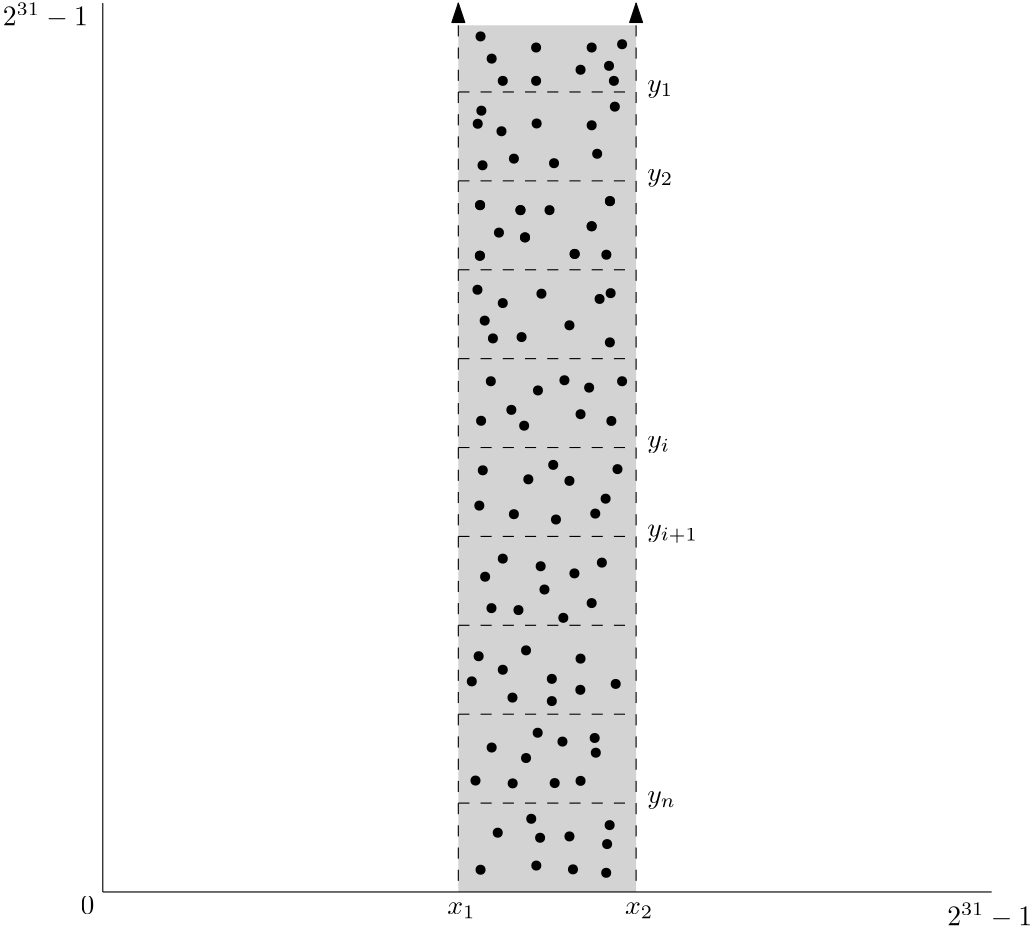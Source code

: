<?xml version="1.0"?>
<!DOCTYPE ipe SYSTEM "ipe.dtd">
<ipe version="70107" creator="Ipe 7.2.2">
<info created="D:20160503132223" modified="D:20160610110417"/>
<ipestyle name="basic">
<symbol name="arrow/arc(spx)">
<path stroke="sym-stroke" fill="sym-stroke" pen="sym-pen">
0 0 m
-1 0.333 l
-1 -0.333 l
h
</path>
</symbol>
<symbol name="arrow/farc(spx)">
<path stroke="sym-stroke" fill="white" pen="sym-pen">
0 0 m
-1 0.333 l
-1 -0.333 l
h
</path>
</symbol>
<symbol name="mark/circle(sx)" transformations="translations">
<path fill="sym-stroke">
0.6 0 0 0.6 0 0 e
0.4 0 0 0.4 0 0 e
</path>
</symbol>
<symbol name="mark/disk(sx)" transformations="translations">
<path fill="sym-stroke">
0.6 0 0 0.6 0 0 e
</path>
</symbol>
<symbol name="mark/fdisk(sfx)" transformations="translations">
<group>
<path fill="sym-fill">
0.5 0 0 0.5 0 0 e
</path>
<path fill="sym-stroke" fillrule="eofill">
0.6 0 0 0.6 0 0 e
0.4 0 0 0.4 0 0 e
</path>
</group>
</symbol>
<symbol name="mark/box(sx)" transformations="translations">
<path fill="sym-stroke" fillrule="eofill">
-0.6 -0.6 m
0.6 -0.6 l
0.6 0.6 l
-0.6 0.6 l
h
-0.4 -0.4 m
0.4 -0.4 l
0.4 0.4 l
-0.4 0.4 l
h
</path>
</symbol>
<symbol name="mark/square(sx)" transformations="translations">
<path fill="sym-stroke">
-0.6 -0.6 m
0.6 -0.6 l
0.6 0.6 l
-0.6 0.6 l
h
</path>
</symbol>
<symbol name="mark/fsquare(sfx)" transformations="translations">
<group>
<path fill="sym-fill">
-0.5 -0.5 m
0.5 -0.5 l
0.5 0.5 l
-0.5 0.5 l
h
</path>
<path fill="sym-stroke" fillrule="eofill">
-0.6 -0.6 m
0.6 -0.6 l
0.6 0.6 l
-0.6 0.6 l
h
-0.4 -0.4 m
0.4 -0.4 l
0.4 0.4 l
-0.4 0.4 l
h
</path>
</group>
</symbol>
<symbol name="mark/cross(sx)" transformations="translations">
<group>
<path fill="sym-stroke">
-0.43 -0.57 m
0.57 0.43 l
0.43 0.57 l
-0.57 -0.43 l
h
</path>
<path fill="sym-stroke">
-0.43 0.57 m
0.57 -0.43 l
0.43 -0.57 l
-0.57 0.43 l
h
</path>
</group>
</symbol>
<symbol name="arrow/fnormal(spx)">
<path stroke="sym-stroke" fill="white" pen="sym-pen">
0 0 m
-1 0.333 l
-1 -0.333 l
h
</path>
</symbol>
<symbol name="arrow/pointed(spx)">
<path stroke="sym-stroke" fill="sym-stroke" pen="sym-pen">
0 0 m
-1 0.333 l
-0.8 0 l
-1 -0.333 l
h
</path>
</symbol>
<symbol name="arrow/fpointed(spx)">
<path stroke="sym-stroke" fill="white" pen="sym-pen">
0 0 m
-1 0.333 l
-0.8 0 l
-1 -0.333 l
h
</path>
</symbol>
<symbol name="arrow/linear(spx)">
<path stroke="sym-stroke" pen="sym-pen">
-1 0.333 m
0 0 l
-1 -0.333 l
</path>
</symbol>
<symbol name="arrow/fdouble(spx)">
<path stroke="sym-stroke" fill="white" pen="sym-pen">
0 0 m
-1 0.333 l
-1 -0.333 l
h
-1 0 m
-2 0.333 l
-2 -0.333 l
h
</path>
</symbol>
<symbol name="arrow/double(spx)">
<path stroke="sym-stroke" fill="sym-stroke" pen="sym-pen">
0 0 m
-1 0.333 l
-1 -0.333 l
h
-1 0 m
-2 0.333 l
-2 -0.333 l
h
</path>
</symbol>
<pen name="heavier" value="0.8"/>
<pen name="fat" value="1.2"/>
<pen name="ultrafat" value="2"/>
<symbolsize name="large" value="5"/>
<symbolsize name="small" value="2"/>
<symbolsize name="tiny" value="1.1"/>
<arrowsize name="large" value="10"/>
<arrowsize name="small" value="5"/>
<arrowsize name="tiny" value="3"/>
<color name="red" value="1 0 0"/>
<color name="green" value="0 1 0"/>
<color name="blue" value="0 0 1"/>
<color name="yellow" value="1 1 0"/>
<color name="orange" value="1 0.647 0"/>
<color name="gold" value="1 0.843 0"/>
<color name="purple" value="0.627 0.125 0.941"/>
<color name="gray" value="0.745"/>
<color name="brown" value="0.647 0.165 0.165"/>
<color name="navy" value="0 0 0.502"/>
<color name="pink" value="1 0.753 0.796"/>
<color name="seagreen" value="0.18 0.545 0.341"/>
<color name="turquoise" value="0.251 0.878 0.816"/>
<color name="violet" value="0.933 0.51 0.933"/>
<color name="darkblue" value="0 0 0.545"/>
<color name="darkcyan" value="0 0.545 0.545"/>
<color name="darkgray" value="0.663"/>
<color name="darkgreen" value="0 0.392 0"/>
<color name="darkmagenta" value="0.545 0 0.545"/>
<color name="darkorange" value="1 0.549 0"/>
<color name="darkred" value="0.545 0 0"/>
<color name="lightblue" value="0.678 0.847 0.902"/>
<color name="lightcyan" value="0.878 1 1"/>
<color name="lightgray" value="0.827"/>
<color name="lightgreen" value="0.565 0.933 0.565"/>
<color name="lightyellow" value="1 1 0.878"/>
<dashstyle name="dashed" value="[4] 0"/>
<dashstyle name="dotted" value="[1 3] 0"/>
<dashstyle name="dash dotted" value="[4 2 1 2] 0"/>
<dashstyle name="dash dot dotted" value="[4 2 1 2 1 2] 0"/>
<textsize name="large" value="\large"/>
<textsize name="Large" value="\Large"/>
<textsize name="LARGE" value="\LARGE"/>
<textsize name="huge" value="\huge"/>
<textsize name="Huge" value="\Huge"/>
<textsize name="small" value="\small"/>
<textsize name="footnote" value="\footnotesize"/>
<textsize name="tiny" value="\tiny"/>
<textstyle name="center" begin="\begin{center}" end="\end{center}"/>
<textstyle name="itemize" begin="\begin{itemize}" end="\end{itemize}"/>
<textstyle name="item" begin="\begin{itemize}\item{}" end="\end{itemize}"/>
<gridsize name="4 pts" value="4"/>
<gridsize name="8 pts (~3 mm)" value="8"/>
<gridsize name="16 pts (~6 mm)" value="16"/>
<gridsize name="32 pts (~12 mm)" value="32"/>
<gridsize name="10 pts (~3.5 mm)" value="10"/>
<gridsize name="20 pts (~7 mm)" value="20"/>
<gridsize name="14 pts (~5 mm)" value="14"/>
<gridsize name="28 pts (~10 mm)" value="28"/>
<gridsize name="56 pts (~20 mm)" value="56"/>
<anglesize name="90 deg" value="90"/>
<anglesize name="60 deg" value="60"/>
<anglesize name="45 deg" value="45"/>
<anglesize name="30 deg" value="30"/>
<anglesize name="22.5 deg" value="22.5"/>
<tiling name="falling" angle="-60" step="4" width="1"/>
<tiling name="rising" angle="30" step="4" width="1"/>
</ipestyle>
<page>
<layer name="alpha"/>
<view layers="alpha" active="alpha"/>
<path layer="alpha" matrix="1 0 0 1.25 0 -160" stroke="black">
128 768 m
128 512 l
128 512 l
</path>
<use matrix="1 0 0 1 117.293 29.4107" name="mark/disk(sx)" pos="192 680" size="normal" stroke="black"/>
<text transformations="translations" pos="120 472" stroke="black" type="label" width="4.981" height="6.42" depth="0" valign="baseline">$0$</text>
<text matrix="1 0 0 1 -72 -72" transformations="translations" pos="504 540" stroke="black" type="label" width="30.58" height="8.11" depth="0.83" valign="baseline">$2^{31}-1$</text>
<text matrix="1 0 0 1 -412 252" transformations="translations" pos="504 540" stroke="black" type="label" width="30.58" height="8.11" depth="0.83" valign="baseline">$2^{31}-1$</text>
<path fill="lightgray">
256 792 m
256 480 l
320 480 l
320 792 l
h
</path>
<path stroke="black" fill="lightgray" dash="dashed" rarrow="normal/normal">
256 800 m
256 480 l
256 480 l
</path>
<path stroke="black" fill="lightgray" dash="dashed" rarrow="normal/normal">
320 800 m
320 480 l
320 480 l
</path>
<use matrix="1 0 0 1 -59.1716 37.4637" name="mark/disk(sx)" pos="348 688" size="normal" stroke="black"/>
<use matrix="1 0 0 1 54.6199 49.368" name="mark/disk(sx)" pos="216 668" size="normal" stroke="black"/>
<use matrix="1 0 0 1 69.6404 53.2544" name="mark/disk(sx)" pos="216 544" size="normal" stroke="black"/>
<use matrix="1 0 0 1 42.3655 37.4637" name="mark/disk(sx)" pos="236 688" size="normal" stroke="black"/>
<path stroke="black" fill="lightgray" dash="dashed">
256 768 m
320 768 l
320 768 l
</path>
<path matrix="1 0 0 1 0 -16" stroke="black" fill="lightgray" dash="dashed">
256 752 m
320 752 l
320 752 l
</path>
<path stroke="black">
448 480 m
128 480 l
128 480 l
</path>
<path stroke="black" fill="lightgray" dash="dashed">
256 704 m
320 704 l
320 704 l
</path>
<path stroke="black" fill="lightgray" dash="dashed">
256 672 m
320 672 l
320 672 l
</path>
<path stroke="black" fill="lightgray" dash="dashed">
256 640 m
320 640 l
320 640 l
</path>
<path stroke="black" fill="lightgray" dash="dashed">
256 608 m
320 608 l
320 608 l
</path>
<path matrix="1 0 0 1 0 -32" stroke="black" fill="lightgray" dash="dashed">
256 608 m
320 608 l
320 608 l
</path>
<path matrix="1 0 0 1 0 -96" stroke="black" fill="lightgray" dash="dashed">
256 608 m
320 608 l
320 608 l
</path>
<text matrix="1 0 0 1 0 4" transformations="translations" pos="252 468" stroke="black" type="label" width="10.163" height="4.294" depth="1.49" valign="baseline">$x_1$</text>
<text matrix="1 0 0 1 4 0" transformations="translations" pos="312 472" stroke="black" type="label" width="10.163" height="4.294" depth="1.49" valign="baseline">$x_2$</text>
<text matrix="1 0 0 1 -4 -4" transformations="translations" pos="328 772" stroke="black" type="label" width="9.354" height="4.297" depth="1.93" valign="baseline">$y_1$</text>
<text transformations="translations" pos="324 736" stroke="black" type="label" width="9.354" height="4.297" depth="1.93" valign="baseline">$y_2$</text>
<text matrix="1 0 0 1 -4 0" transformations="translations" pos="328 640" stroke="black" type="label" width="8.201" height="4.297" depth="1.93" valign="baseline">$y_i$</text>
<text transformations="translations" pos="324 608" stroke="black" type="label" width="18.289" height="4.294" depth="2.32" valign="baseline">$y_{i+1}$</text>
<text transformations="translations" pos="324 512" stroke="black" type="label" width="10.307" height="4.297" depth="1.93" valign="baseline">$y_n$</text>
<use matrix="1 0 0 1 178.959 9.18343" name="mark/disk(sx)" pos="136 776" size="normal" stroke="black"/>
<use matrix="1 0 0 1 162.249 -2.59949" name="mark/disk(sx)" pos="148 780" size="normal" stroke="black"/>
<use matrix="1 0 0 1 140 -4" name="mark/disk(sx)" pos="172 776" size="normal" stroke="black"/>
<use matrix="1 0 0 1 64 0" name="mark/disk(sx)" pos="204 780" size="normal" stroke="black"/>
<use matrix="1 0 0 1 40 4" name="mark/disk(sx)" pos="232 768" size="normal" stroke="black"/>
<use matrix="1 0 0 1 72 8" name="mark/disk(sx)" pos="212 764" size="normal" stroke="black"/>
<use matrix="1 0 0 1 64 8" name="mark/disk(sx)" pos="220 776" size="normal" stroke="black"/>
<use matrix="1 0 0 1 72 4" name="mark/disk(sx)" pos="232 780" size="normal" stroke="black"/>
<use name="mark/disk(sx)" pos="264 788" size="normal" stroke="black"/>
<use name="mark/disk(sx)" pos="300 776" size="normal" stroke="black"/>
<use matrix="1 0 0 1 134.449 14.3555" name="mark/disk(sx)" pos="156 728" size="normal" stroke="black"/>
<use matrix="1 0 0 1 87.5321 17.8568" name="mark/disk(sx)" pos="184 736" size="normal" stroke="black"/>
<use matrix="1 0 0 1 104.338 42.7159" name="mark/disk(sx)" pos="208 720" size="normal" stroke="black"/>
<use matrix="1 0 0 1 82.9807 4.55209" name="mark/disk(sx)" pos="180 752" size="normal" stroke="black"/>
<use matrix="1 0 0 1 124.295 33.2625" name="mark/disk(sx)" pos="140 728" size="normal" stroke="black"/>
<use matrix="1 0 0 1 -155.807 20.6579" name="mark/disk(sx)" pos="440 736" size="normal" stroke="black"/>
<use matrix="1 0 0 1 28.711 5.60246" name="mark/disk(sx)" pos="236 736" size="normal" stroke="black"/>
<use matrix="1 0 0 1 -22.0148 9.75106" name="mark/disk(sx)" pos="328 736" size="normal" stroke="black"/>
<use matrix="1 0 0 1 0.00045282 0.00041952" name="mark/disk(sx)" pos="276 744" size="normal" stroke="black"/>
<use matrix="1 0 0 1 0.00045282 0.00041952" name="mark/disk(sx)" pos="304 756" size="normal" stroke="black"/>
<use matrix="1 0 0 1 -57.4208 0.700193" name="mark/disk(sx)" pos="368 728" size="normal" stroke="black"/>
<use matrix="1 0 0 1 -58.121 -6.30236" name="mark/disk(sx)" pos="356 716" size="normal" stroke="black"/>
<use matrix="1 0 0 1 79.8293 19.257" name="mark/disk(sx)" pos="184 708" size="normal" stroke="black"/>
<use matrix="1 0 0 1 15.756 1.05032" name="mark/disk(sx)" pos="248 708" size="normal" stroke="black"/>
<use matrix="1 0 0 1 0.00019285 -0.350187" name="mark/disk(sx)" pos="304 720" size="normal" stroke="black"/>
<use matrix="1 0 0 1 0.00019285 -0.350187" name="mark/disk(sx)" pos="280 716" size="normal" stroke="black"/>
<use matrix="1 0 0 1 117.293 29.4105" name="mark/disk(sx)" pos="192 680" size="normal" stroke="black"/>
<use matrix="1 0 0 1 42.3652 37.4635" name="mark/disk(sx)" pos="236 688" size="normal" stroke="black"/>
<use matrix="1 0 0 1 -57.4211 0.700006" name="mark/disk(sx)" pos="368 728" size="normal" stroke="black"/>
<use matrix="1 0 0 1 -58.1213 -6.30255" name="mark/disk(sx)" pos="356 716" size="normal" stroke="black"/>
<use matrix="1 0 0 1 79.829 19.2568" name="mark/disk(sx)" pos="184 708" size="normal" stroke="black"/>
<use matrix="1 0 0 1 15.7557 1.05013" name="mark/disk(sx)" pos="248 708" size="normal" stroke="black"/>
<use matrix="1 0 0 1 -0.00010311 -0.350374" name="mark/disk(sx)" pos="304 720" size="normal" stroke="black"/>
<use matrix="1 0 0 1 -0.00010311 -0.350374" name="mark/disk(sx)" pos="280 716" size="normal" stroke="black"/>
<use matrix="1 0 0 1 -106.509 -98.3163" name="mark/disk(sx)" pos="372 784" size="normal" stroke="black"/>
<use matrix="1 0 0 1 -61.4472 21.8476" name="mark/disk(sx)" pos="372 656" size="normal" stroke="black"/>
<use matrix="1 0 0 1 -85.1159 -79.1993" name="mark/disk(sx)" pos="348 776" size="normal" stroke="black"/>
<use matrix="1 0 0 1 158.853 25.4885" name="mark/disk(sx)" pos="148 668" size="normal" stroke="black"/>
<use matrix="1 0 0 1 -126.081 11.3784" name="mark/disk(sx)" pos="412 684" size="normal" stroke="black"/>
<use matrix="1 0 0 1 98.7708 27.7643" name="mark/disk(sx)" pos="180 652" size="normal" stroke="black"/>
<use matrix="1 0 0 1 132.453 7.2818" name="mark/disk(sx)" pos="136 672" size="normal" stroke="black"/>
<use matrix="1 0 0 1 -125.171 19.5713" name="mark/disk(sx)" pos="436 676" size="normal" stroke="black"/>
<use matrix="1 0 0 1 -0.00028508 -0.00086524" name="mark/disk(sx)" pos="272 692" size="normal" stroke="black"/>
<use matrix="1 0 0 1 -0.00028508 -0.00086524" name="mark/disk(sx)" pos="296 684" size="normal" stroke="black"/>
<use matrix="1 0 0 1 -101.047 31.8617" name="mark/disk(sx)" pos="416 632" size="normal" stroke="black"/>
<use matrix="1 0 0 1 -57.8064 28.2204" name="mark/disk(sx)" pos="352 636" size="normal" stroke="black"/>
<use matrix="1 0 0 1 -47.3376 4.55176" name="mark/disk(sx)" pos="332 656" size="normal" stroke="black"/>
<use matrix="1 0 0 1 -132.909 -122.44" name="mark/disk(sx)" pos="408 776" size="normal" stroke="black"/>
<use matrix="1 0 0 1 -132.909 -122.44" name="mark/disk(sx)" pos="444 772" size="normal" stroke="black"/>
<use matrix="1 0 0 1 -132.909 -122.44" name="mark/disk(sx)" pos="436 784" size="normal" stroke="black"/>
<use matrix="1 0 0 1 43.6955 31.8615" name="mark/disk(sx)" pos="224 632" size="normal" stroke="black"/>
<use matrix="1 0 0 1 8.1926 -6.37245" name="mark/disk(sx)" pos="256 656" size="normal" stroke="black"/>
<use matrix="1 0 0 1 43.6955 31.8615" name="mark/disk(sx)" pos="236 616" size="normal" stroke="black"/>
<use matrix="1 0 0 1 -0.00038749 -0.00012423" name="mark/disk(sx)" pos="300 652" size="normal" stroke="black"/>
<use matrix="1 0 0 1 -50.9782 29.5856" name="mark/disk(sx)" pos="360 592" size="normal" stroke="black"/>
<use matrix="1 0 0 1 -92.8535 -5.91735" name="mark/disk(sx)" pos="384 620" size="normal" stroke="black"/>
<use matrix="1 0 0 1 -153.846 17.7513" name="mark/disk(sx)" pos="444 616" size="normal" stroke="black"/>
<use matrix="1 0 0 1 149.294 28.2206" name="mark/disk(sx)" pos="156 588" size="normal" stroke="black"/>
<use matrix="1 0 0 1 149.294 28.2206" name="mark/disk(sx)" pos="164 604" size="normal" stroke="black"/>
<use matrix="1 0 0 1 75.5579 -0.91005" name="mark/disk(sx)" pos="188 620" size="normal" stroke="black"/>
<use matrix="1 0 0 1 145.198 4.55194" name="mark/disk(sx)" pos="136 624" size="normal" stroke="black"/>
<use matrix="1 0 0 1 52.7996 47.7927" name="mark/disk(sx)" pos="212 584" size="normal" stroke="black"/>
<use matrix="1 0 0 1 0.00027068 0.00028133" name="mark/disk(sx)" pos="276 616" size="normal" stroke="black"/>
<use matrix="1 0 0 1 0.00027068 0.00028133" name="mark/disk(sx)" pos="296 628" size="normal" stroke="black"/>
<use matrix="1 0 0 1 -108.33 14.5648" name="mark/disk(sx)" pos="416 584" size="normal" stroke="black"/>
<use matrix="1 0 0 1 15.9307 -1.82115" name="mark/disk(sx)" pos="252 584" size="normal" stroke="black"/>
<use matrix="1 0 0 1 -48.9924 -11.1175" name="mark/disk(sx)" pos="336 600" size="normal" stroke="black"/>
<use matrix="1 0 0 1 -62.3579 25.4888" name="mark/disk(sx)" pos="340 556" size="normal" stroke="black"/>
<use matrix="1 0 0 1 -62.3579 25.4888" name="mark/disk(sx)" pos="328 568" size="normal" stroke="black"/>
<use matrix="1 0 0 1 -0.00012979 -0.00048724" name="mark/disk(sx)" pos="304 584" size="normal" stroke="black"/>
<use matrix="1 0 0 1 -0.00012979 -0.00048724" name="mark/disk(sx)" pos="272 600" size="normal" stroke="black"/>
<use matrix="1 0 0 1 113.792 38.6888" name="mark/disk(sx)" pos="184 556" size="normal" stroke="black"/>
<use matrix="1 0 0 1 113.792 38.6888" name="mark/disk(sx)" pos="180 540" size="normal" stroke="black"/>
<use matrix="1 0 0 1 -60.0817 32.772" name="mark/disk(sx)" pos="360 520" size="normal" stroke="black"/>
<use matrix="1 0 0 1 91.4886 45.9718" name="mark/disk(sx)" pos="184 504" size="normal" stroke="black"/>
<use matrix="1 0 0 1 72.3716 50.9786" name="mark/disk(sx)" pos="208 516" size="normal" stroke="black"/>
<use matrix="1 0 0 1 27.3102 36.8685" name="mark/disk(sx)" pos="236 528" size="normal" stroke="black"/>
<use matrix="1 0 0 1 0.00020248 0.0000494" name="mark/disk(sx)" pos="272 560" size="normal" stroke="black"/>
<use matrix="1 0 0 1 0.00020248 0.0000494" name="mark/disk(sx)" pos="300 564" size="normal" stroke="black"/>
<use matrix="1 0 0 1 -118.343 -7.28291" name="mark/disk(sx)" pos="408 564" size="normal" stroke="black"/>
<use matrix="1 0 0 1 -118.343 -7.28291" name="mark/disk(sx)" pos="408 556" size="normal" stroke="black"/>
<use matrix="1 0 0 1 -115.157 -8.19324" name="mark/disk(sx)" pos="376 564" size="normal" stroke="black"/>
<use matrix="1 0 0 1 -123.35 -9.10357" name="mark/disk(sx)" pos="436 564" size="normal" stroke="black"/>
<path matrix="1 0 0 1 -0.00027681 -64.0004" stroke="black" fill="lightgray" dash="dashed">
256 608 m
320 608 l
320 608 l
</path>
<use matrix="1 0 0 1 -93.3087 23.2133" name="mark/disk(sx)" pos="384 496" size="normal" stroke="black"/>
<use matrix="1 0 0 1 -56.4402 -0.91058" name="mark/disk(sx)" pos="332 520" size="normal" stroke="black"/>
<use matrix="1 0 0 1 -59.6264 28.2201" name="mark/disk(sx)" pos="340 500" size="normal" stroke="black"/>
<use matrix="1 0 0 1 157.487 34.1369" name="mark/disk(sx)" pos="148 496" size="normal" stroke="black"/>
<use matrix="1 0 0 1 130.178 -51.8895" name="mark/disk(sx)" pos="132 572" size="normal" stroke="black"/>
<use matrix="1 0 0 1 157.487 34.1369" name="mark/disk(sx)" pos="136 500" size="normal" stroke="black"/>
<use matrix="1 0 0 1 65.0889 51.4332" name="mark/disk(sx)" pos="240 484" size="normal" stroke="black"/>
<use matrix="1 0 0 1 80.5645 37.323" name="mark/disk(sx)" pos="204 500" size="normal" stroke="black"/>
<use matrix="1 0 0 1 0.00011411 -0.00066178" name="mark/disk(sx)" pos="300 520" size="normal" stroke="black"/>
<use matrix="1 0 0 1 0.00011411 -0.00066178" name="mark/disk(sx)" pos="268 532" size="normal" stroke="black"/>
<use matrix="1 0 0 1 -98.7707 -9.10336" name="mark/disk(sx)" pos="408 496" size="normal" stroke="black"/>
<use matrix="1 0 0 1 -121.529 -15.9308" name="mark/disk(sx)" pos="432 520" size="normal" stroke="black"/>
<use matrix="1 0 0 1 -133.819 -18.6618" name="mark/disk(sx)" pos="404 520" size="normal" stroke="black"/>
<use matrix="1 0 0 1 0.00036861 -0.00004345" name="mark/disk(sx)" pos="264 488" size="normal" stroke="black"/>
<use matrix="1 0 0 1 0.00036861 -0.00004345" name="mark/disk(sx)" pos="296 500" size="normal" stroke="black"/>
<use matrix="1 0 0 1 -147.929 -30.4957" name="mark/disk(sx)" pos="432 520" size="normal" stroke="black"/>
<use matrix="1 0 0 1 -146.564 -20.482" name="mark/disk(sx)" pos="432 520" size="normal" stroke="black"/>
<use matrix="1 0 0 1 -134.729 -31.8612" name="mark/disk(sx)" pos="432 520" size="normal" stroke="black"/>
<use matrix="1 0 0 1 -122.44 -22.7579" name="mark/disk(sx)" pos="432 520" size="normal" stroke="black"/>
<use matrix="1 0 0 1 -149.75 -13.6545" name="mark/disk(sx)" pos="432 520" size="normal" stroke="black"/>
</page>
</ipe>
